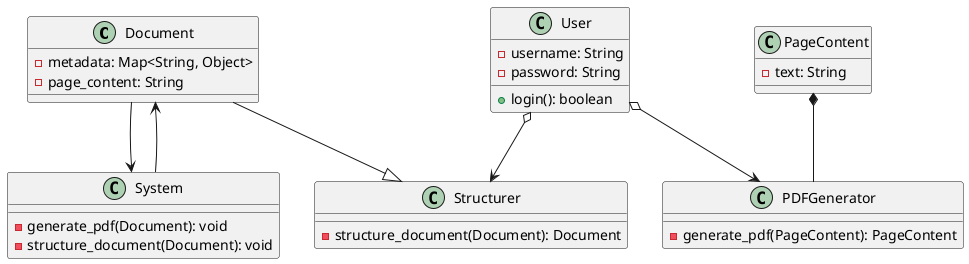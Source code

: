 @startuml

class Document {
    - metadata: Map<String, Object>
    - page_content: String
}

class PageContent {
    - text: String
}

class User {
    - username: String
    - password: String
    + login(): boolean
}

class System {
    - generate_pdf(Document): void
    - structure_document(Document): void
}

Document --> System
System --> Document

class PDFGenerator {
    - generate_pdf(PageContent): PageContent
}

class Structurer {
    - structure_document(Document): Document
}

PageContent *-- PDFGenerator
Document --|> Structurer
User o--> PDFGenerator
User o--> Structurer

@enduml